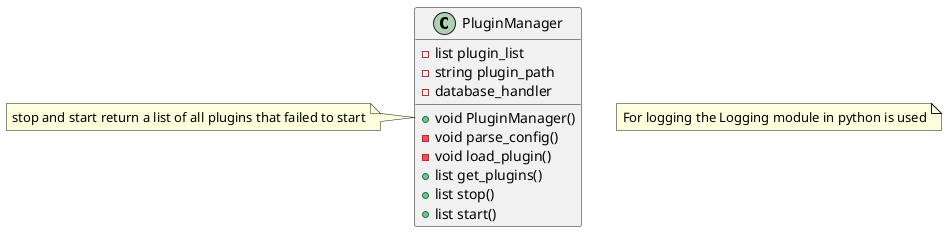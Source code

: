 @startuml Desgin
class PluginManager {
    -list plugin_list
    -string plugin_path
    -database_handler

    +void PluginManager()
    -void parse_config()
    -void load_plugin()
    +list get_plugins()
    +list stop()
    +list start()
}
note "stop and start return a list of all plugins that failed to start" as N1 
N1 - PluginManager

note "For logging the Logging module in python is used" as N2
@enduml